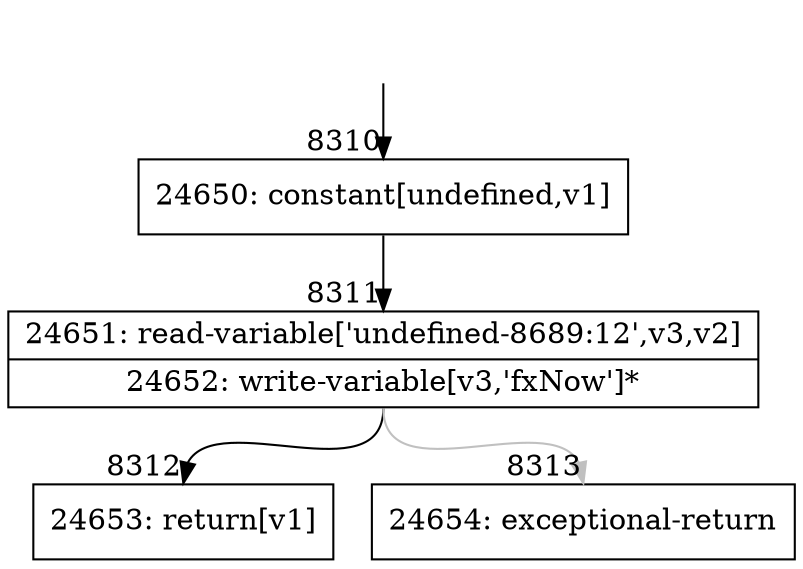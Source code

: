 digraph {
rankdir="TD"
BB_entry515[shape=none,label=""];
BB_entry515 -> BB8310 [tailport=s, headport=n, headlabel="    8310"]
BB8310 [shape=record label="{24650: constant[undefined,v1]}" ] 
BB8310 -> BB8311 [tailport=s, headport=n, headlabel="      8311"]
BB8311 [shape=record label="{24651: read-variable['undefined-8689:12',v3,v2]|24652: write-variable[v3,'fxNow']*}" ] 
BB8311 -> BB8312 [tailport=s, headport=n, headlabel="      8312"]
BB8311 -> BB8313 [tailport=s, headport=n, color=gray, headlabel="      8313"]
BB8312 [shape=record label="{24653: return[v1]}" ] 
BB8313 [shape=record label="{24654: exceptional-return}" ] 
}
